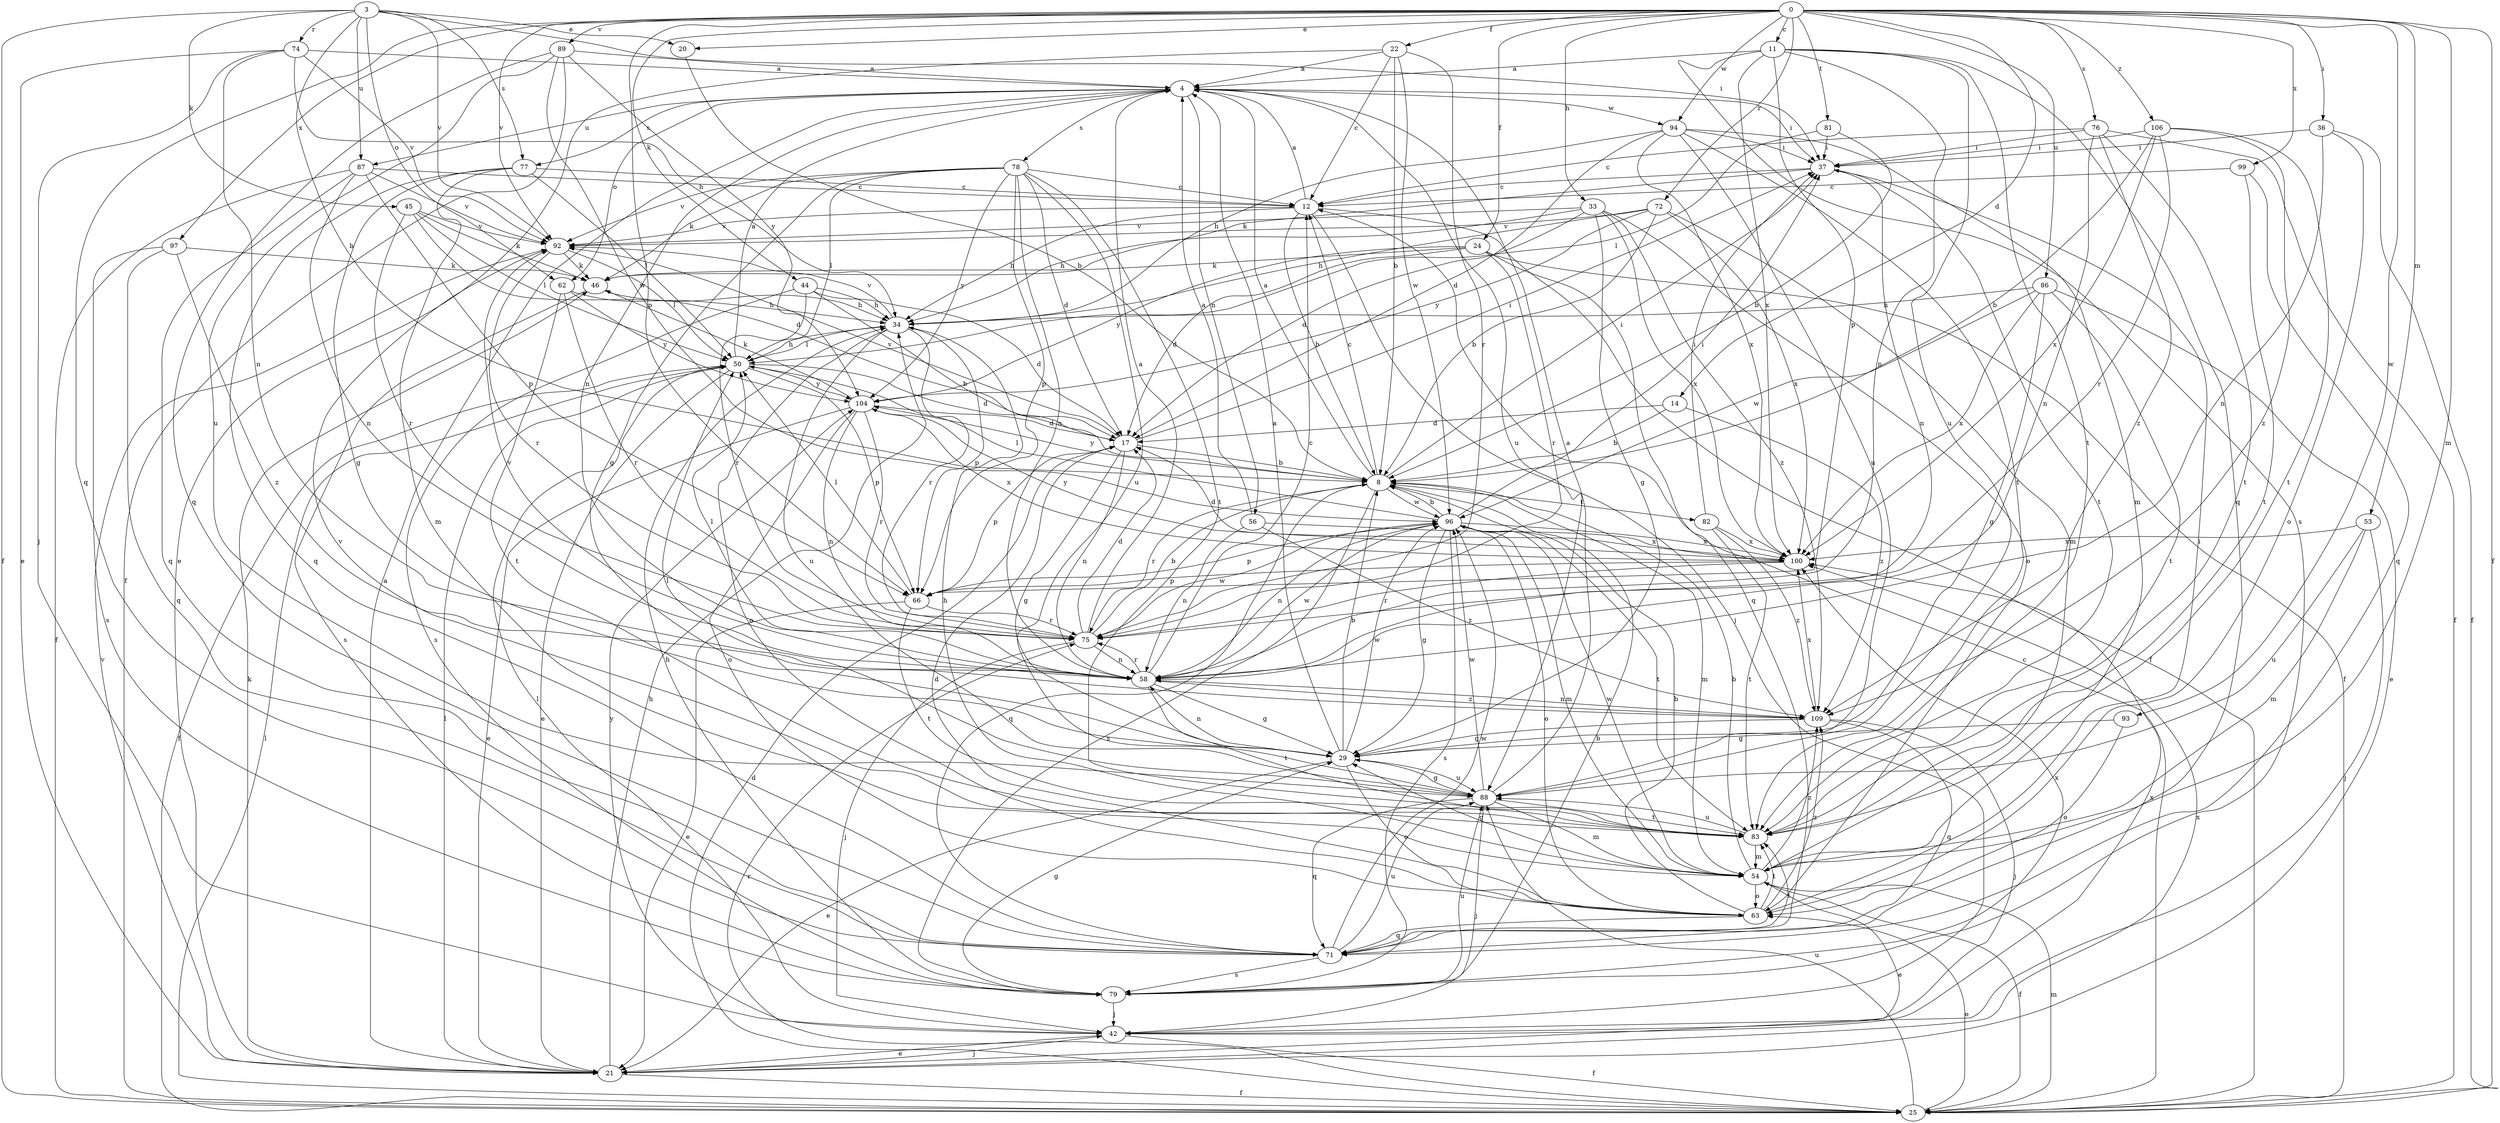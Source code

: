 strict digraph  {
0;
3;
4;
8;
11;
12;
14;
17;
20;
21;
22;
24;
25;
29;
33;
34;
36;
37;
42;
44;
45;
46;
50;
53;
54;
56;
58;
62;
63;
66;
71;
72;
74;
75;
76;
77;
78;
79;
81;
82;
83;
86;
87;
88;
89;
92;
93;
94;
96;
97;
99;
100;
104;
106;
109;
0 -> 11  [label=c];
0 -> 14  [label=d];
0 -> 20  [label=e];
0 -> 22  [label=f];
0 -> 24  [label=f];
0 -> 25  [label=f];
0 -> 33  [label=h];
0 -> 36  [label=i];
0 -> 44  [label=k];
0 -> 53  [label=m];
0 -> 54  [label=m];
0 -> 66  [label=p];
0 -> 71  [label=q];
0 -> 72  [label=r];
0 -> 76  [label=s];
0 -> 81  [label=t];
0 -> 86  [label=u];
0 -> 89  [label=v];
0 -> 92  [label=v];
0 -> 93  [label=w];
0 -> 94  [label=w];
0 -> 97  [label=x];
0 -> 99  [label=x];
0 -> 106  [label=z];
3 -> 8  [label=b];
3 -> 20  [label=e];
3 -> 25  [label=f];
3 -> 37  [label=i];
3 -> 45  [label=k];
3 -> 62  [label=o];
3 -> 74  [label=r];
3 -> 77  [label=s];
3 -> 87  [label=u];
3 -> 92  [label=v];
4 -> 37  [label=i];
4 -> 56  [label=n];
4 -> 58  [label=n];
4 -> 62  [label=o];
4 -> 77  [label=s];
4 -> 78  [label=s];
4 -> 87  [label=u];
4 -> 88  [label=u];
4 -> 94  [label=w];
8 -> 4  [label=a];
8 -> 12  [label=c];
8 -> 37  [label=i];
8 -> 54  [label=m];
8 -> 71  [label=q];
8 -> 75  [label=r];
8 -> 79  [label=s];
8 -> 82  [label=t];
8 -> 96  [label=w];
8 -> 104  [label=y];
11 -> 4  [label=a];
11 -> 58  [label=n];
11 -> 66  [label=p];
11 -> 71  [label=q];
11 -> 79  [label=s];
11 -> 83  [label=t];
11 -> 88  [label=u];
11 -> 100  [label=x];
12 -> 4  [label=a];
12 -> 8  [label=b];
12 -> 25  [label=f];
12 -> 34  [label=h];
12 -> 42  [label=j];
12 -> 92  [label=v];
14 -> 8  [label=b];
14 -> 17  [label=d];
14 -> 109  [label=z];
17 -> 8  [label=b];
17 -> 29  [label=g];
17 -> 37  [label=i];
17 -> 58  [label=n];
17 -> 66  [label=p];
17 -> 92  [label=v];
20 -> 8  [label=b];
21 -> 4  [label=a];
21 -> 25  [label=f];
21 -> 34  [label=h];
21 -> 42  [label=j];
21 -> 46  [label=k];
21 -> 50  [label=l];
21 -> 92  [label=v];
21 -> 100  [label=x];
22 -> 4  [label=a];
22 -> 8  [label=b];
22 -> 12  [label=c];
22 -> 21  [label=e];
22 -> 75  [label=r];
22 -> 96  [label=w];
24 -> 17  [label=d];
24 -> 25  [label=f];
24 -> 46  [label=k];
24 -> 71  [label=q];
24 -> 75  [label=r];
24 -> 104  [label=y];
25 -> 12  [label=c];
25 -> 17  [label=d];
25 -> 50  [label=l];
25 -> 54  [label=m];
25 -> 63  [label=o];
25 -> 75  [label=r];
25 -> 88  [label=u];
29 -> 4  [label=a];
29 -> 8  [label=b];
29 -> 21  [label=e];
29 -> 58  [label=n];
29 -> 63  [label=o];
29 -> 88  [label=u];
29 -> 96  [label=w];
33 -> 17  [label=d];
33 -> 29  [label=g];
33 -> 34  [label=h];
33 -> 63  [label=o];
33 -> 92  [label=v];
33 -> 100  [label=x];
33 -> 109  [label=z];
34 -> 50  [label=l];
34 -> 63  [label=o];
34 -> 66  [label=p];
34 -> 75  [label=r];
34 -> 88  [label=u];
34 -> 92  [label=v];
36 -> 25  [label=f];
36 -> 37  [label=i];
36 -> 58  [label=n];
36 -> 63  [label=o];
37 -> 12  [label=c];
37 -> 46  [label=k];
37 -> 58  [label=n];
37 -> 83  [label=t];
42 -> 21  [label=e];
42 -> 25  [label=f];
42 -> 50  [label=l];
42 -> 100  [label=x];
42 -> 104  [label=y];
44 -> 8  [label=b];
44 -> 17  [label=d];
44 -> 34  [label=h];
44 -> 75  [label=r];
44 -> 79  [label=s];
45 -> 17  [label=d];
45 -> 46  [label=k];
45 -> 50  [label=l];
45 -> 75  [label=r];
45 -> 92  [label=v];
46 -> 34  [label=h];
46 -> 79  [label=s];
50 -> 4  [label=a];
50 -> 17  [label=d];
50 -> 21  [label=e];
50 -> 25  [label=f];
50 -> 34  [label=h];
50 -> 66  [label=p];
50 -> 104  [label=y];
53 -> 42  [label=j];
53 -> 54  [label=m];
53 -> 88  [label=u];
53 -> 100  [label=x];
54 -> 8  [label=b];
54 -> 21  [label=e];
54 -> 25  [label=f];
54 -> 29  [label=g];
54 -> 34  [label=h];
54 -> 63  [label=o];
54 -> 96  [label=w];
54 -> 109  [label=z];
56 -> 4  [label=a];
56 -> 58  [label=n];
56 -> 100  [label=x];
56 -> 109  [label=z];
58 -> 12  [label=c];
58 -> 29  [label=g];
58 -> 50  [label=l];
58 -> 75  [label=r];
58 -> 83  [label=t];
58 -> 92  [label=v];
58 -> 96  [label=w];
58 -> 109  [label=z];
62 -> 34  [label=h];
62 -> 75  [label=r];
62 -> 83  [label=t];
62 -> 104  [label=y];
63 -> 8  [label=b];
63 -> 17  [label=d];
63 -> 37  [label=i];
63 -> 71  [label=q];
63 -> 83  [label=t];
63 -> 109  [label=z];
66 -> 21  [label=e];
66 -> 50  [label=l];
66 -> 75  [label=r];
66 -> 83  [label=t];
71 -> 79  [label=s];
71 -> 83  [label=t];
71 -> 88  [label=u];
71 -> 96  [label=w];
72 -> 8  [label=b];
72 -> 34  [label=h];
72 -> 54  [label=m];
72 -> 92  [label=v];
72 -> 100  [label=x];
72 -> 104  [label=y];
74 -> 4  [label=a];
74 -> 21  [label=e];
74 -> 34  [label=h];
74 -> 42  [label=j];
74 -> 58  [label=n];
74 -> 92  [label=v];
75 -> 4  [label=a];
75 -> 8  [label=b];
75 -> 17  [label=d];
75 -> 42  [label=j];
75 -> 58  [label=n];
75 -> 96  [label=w];
76 -> 12  [label=c];
76 -> 25  [label=f];
76 -> 37  [label=i];
76 -> 58  [label=n];
76 -> 83  [label=t];
76 -> 109  [label=z];
77 -> 12  [label=c];
77 -> 29  [label=g];
77 -> 50  [label=l];
77 -> 54  [label=m];
77 -> 71  [label=q];
78 -> 12  [label=c];
78 -> 17  [label=d];
78 -> 29  [label=g];
78 -> 46  [label=k];
78 -> 50  [label=l];
78 -> 58  [label=n];
78 -> 66  [label=p];
78 -> 83  [label=t];
78 -> 88  [label=u];
78 -> 92  [label=v];
78 -> 104  [label=y];
79 -> 8  [label=b];
79 -> 29  [label=g];
79 -> 34  [label=h];
79 -> 42  [label=j];
79 -> 88  [label=u];
79 -> 100  [label=x];
81 -> 8  [label=b];
81 -> 37  [label=i];
81 -> 50  [label=l];
82 -> 37  [label=i];
82 -> 83  [label=t];
82 -> 100  [label=x];
82 -> 109  [label=z];
83 -> 54  [label=m];
83 -> 88  [label=u];
83 -> 92  [label=v];
86 -> 21  [label=e];
86 -> 29  [label=g];
86 -> 34  [label=h];
86 -> 83  [label=t];
86 -> 96  [label=w];
86 -> 100  [label=x];
87 -> 12  [label=c];
87 -> 25  [label=f];
87 -> 58  [label=n];
87 -> 66  [label=p];
87 -> 71  [label=q];
87 -> 92  [label=v];
88 -> 4  [label=a];
88 -> 29  [label=g];
88 -> 42  [label=j];
88 -> 50  [label=l];
88 -> 54  [label=m];
88 -> 71  [label=q];
88 -> 83  [label=t];
88 -> 96  [label=w];
89 -> 4  [label=a];
89 -> 25  [label=f];
89 -> 71  [label=q];
89 -> 88  [label=u];
89 -> 96  [label=w];
89 -> 104  [label=y];
92 -> 46  [label=k];
92 -> 50  [label=l];
92 -> 75  [label=r];
93 -> 29  [label=g];
93 -> 63  [label=o];
94 -> 17  [label=d];
94 -> 34  [label=h];
94 -> 37  [label=i];
94 -> 54  [label=m];
94 -> 83  [label=t];
94 -> 88  [label=u];
94 -> 100  [label=x];
96 -> 8  [label=b];
96 -> 29  [label=g];
96 -> 37  [label=i];
96 -> 50  [label=l];
96 -> 54  [label=m];
96 -> 58  [label=n];
96 -> 63  [label=o];
96 -> 66  [label=p];
96 -> 79  [label=s];
96 -> 83  [label=t];
96 -> 100  [label=x];
97 -> 46  [label=k];
97 -> 71  [label=q];
97 -> 79  [label=s];
97 -> 109  [label=z];
99 -> 12  [label=c];
99 -> 71  [label=q];
99 -> 83  [label=t];
100 -> 17  [label=d];
100 -> 66  [label=p];
100 -> 75  [label=r];
100 -> 104  [label=y];
104 -> 17  [label=d];
104 -> 21  [label=e];
104 -> 46  [label=k];
104 -> 58  [label=n];
104 -> 63  [label=o];
104 -> 75  [label=r];
104 -> 100  [label=x];
106 -> 8  [label=b];
106 -> 37  [label=i];
106 -> 75  [label=r];
106 -> 83  [label=t];
106 -> 100  [label=x];
106 -> 109  [label=z];
109 -> 29  [label=g];
109 -> 42  [label=j];
109 -> 58  [label=n];
109 -> 71  [label=q];
109 -> 100  [label=x];
}
